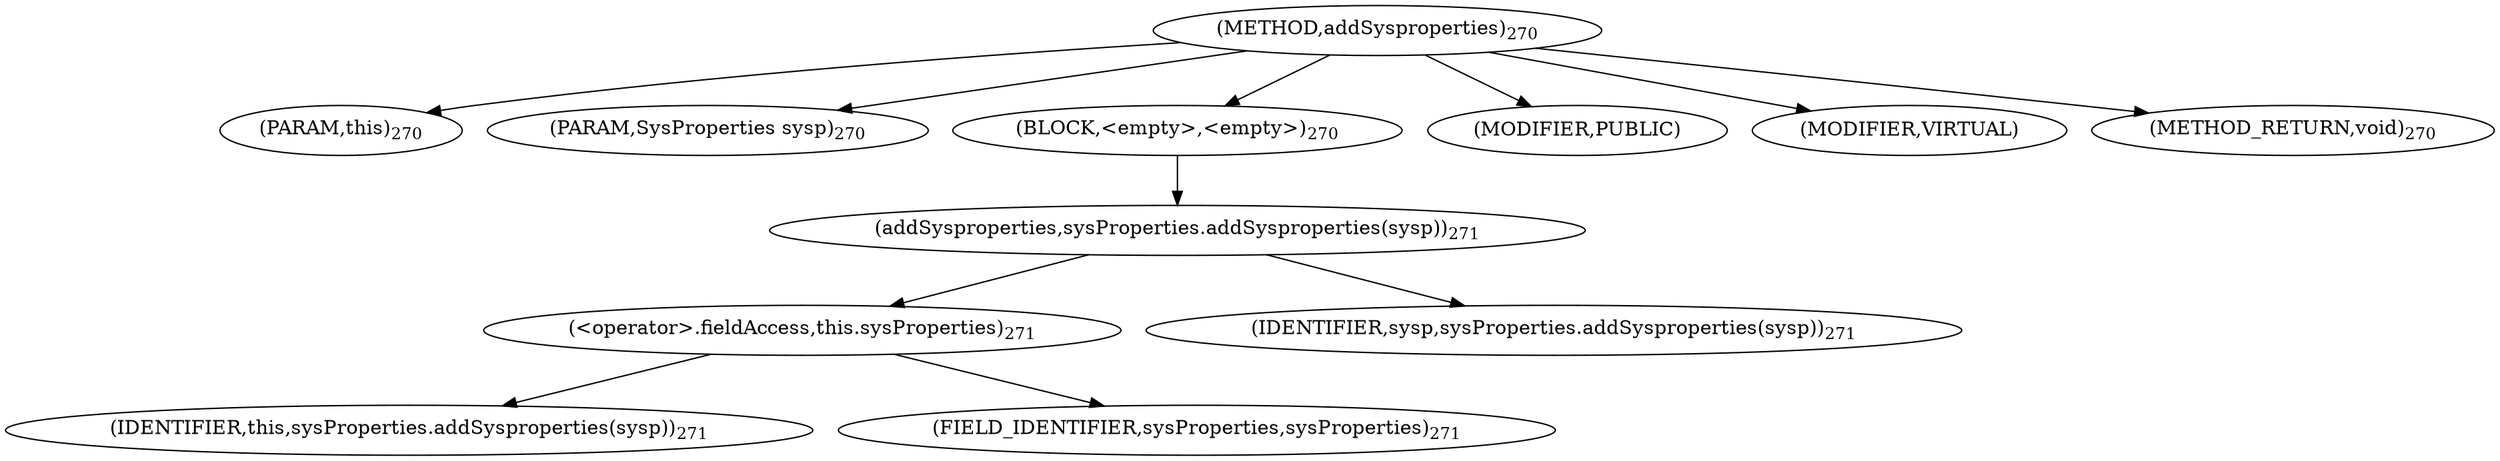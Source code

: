 digraph "addSysproperties" {  
"638" [label = <(METHOD,addSysproperties)<SUB>270</SUB>> ]
"639" [label = <(PARAM,this)<SUB>270</SUB>> ]
"640" [label = <(PARAM,SysProperties sysp)<SUB>270</SUB>> ]
"641" [label = <(BLOCK,&lt;empty&gt;,&lt;empty&gt;)<SUB>270</SUB>> ]
"642" [label = <(addSysproperties,sysProperties.addSysproperties(sysp))<SUB>271</SUB>> ]
"643" [label = <(&lt;operator&gt;.fieldAccess,this.sysProperties)<SUB>271</SUB>> ]
"644" [label = <(IDENTIFIER,this,sysProperties.addSysproperties(sysp))<SUB>271</SUB>> ]
"645" [label = <(FIELD_IDENTIFIER,sysProperties,sysProperties)<SUB>271</SUB>> ]
"646" [label = <(IDENTIFIER,sysp,sysProperties.addSysproperties(sysp))<SUB>271</SUB>> ]
"647" [label = <(MODIFIER,PUBLIC)> ]
"648" [label = <(MODIFIER,VIRTUAL)> ]
"649" [label = <(METHOD_RETURN,void)<SUB>270</SUB>> ]
  "638" -> "639" 
  "638" -> "640" 
  "638" -> "641" 
  "638" -> "647" 
  "638" -> "648" 
  "638" -> "649" 
  "641" -> "642" 
  "642" -> "643" 
  "642" -> "646" 
  "643" -> "644" 
  "643" -> "645" 
}

